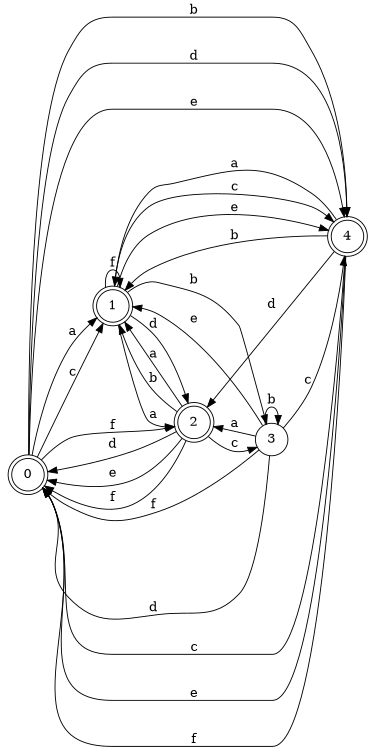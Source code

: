 digraph n4_5 {
__start0 [label="" shape="none"];

rankdir=LR;
size="8,5";

s0 [style="rounded,filled", color="black", fillcolor="white" shape="doublecircle", label="0"];
s1 [style="rounded,filled", color="black", fillcolor="white" shape="doublecircle", label="1"];
s2 [style="rounded,filled", color="black", fillcolor="white" shape="doublecircle", label="2"];
s3 [style="filled", color="black", fillcolor="white" shape="circle", label="3"];
s4 [style="rounded,filled", color="black", fillcolor="white" shape="doublecircle", label="4"];
s0 -> s1 [label="a"];
s0 -> s4 [label="b"];
s0 -> s1 [label="c"];
s0 -> s4 [label="d"];
s0 -> s4 [label="e"];
s0 -> s2 [label="f"];
s1 -> s2 [label="a"];
s1 -> s3 [label="b"];
s1 -> s4 [label="c"];
s1 -> s2 [label="d"];
s1 -> s4 [label="e"];
s1 -> s1 [label="f"];
s2 -> s1 [label="a"];
s2 -> s1 [label="b"];
s2 -> s3 [label="c"];
s2 -> s0 [label="d"];
s2 -> s0 [label="e"];
s2 -> s0 [label="f"];
s3 -> s2 [label="a"];
s3 -> s3 [label="b"];
s3 -> s4 [label="c"];
s3 -> s0 [label="d"];
s3 -> s1 [label="e"];
s3 -> s0 [label="f"];
s4 -> s1 [label="a"];
s4 -> s1 [label="b"];
s4 -> s0 [label="c"];
s4 -> s2 [label="d"];
s4 -> s0 [label="e"];
s4 -> s0 [label="f"];

}